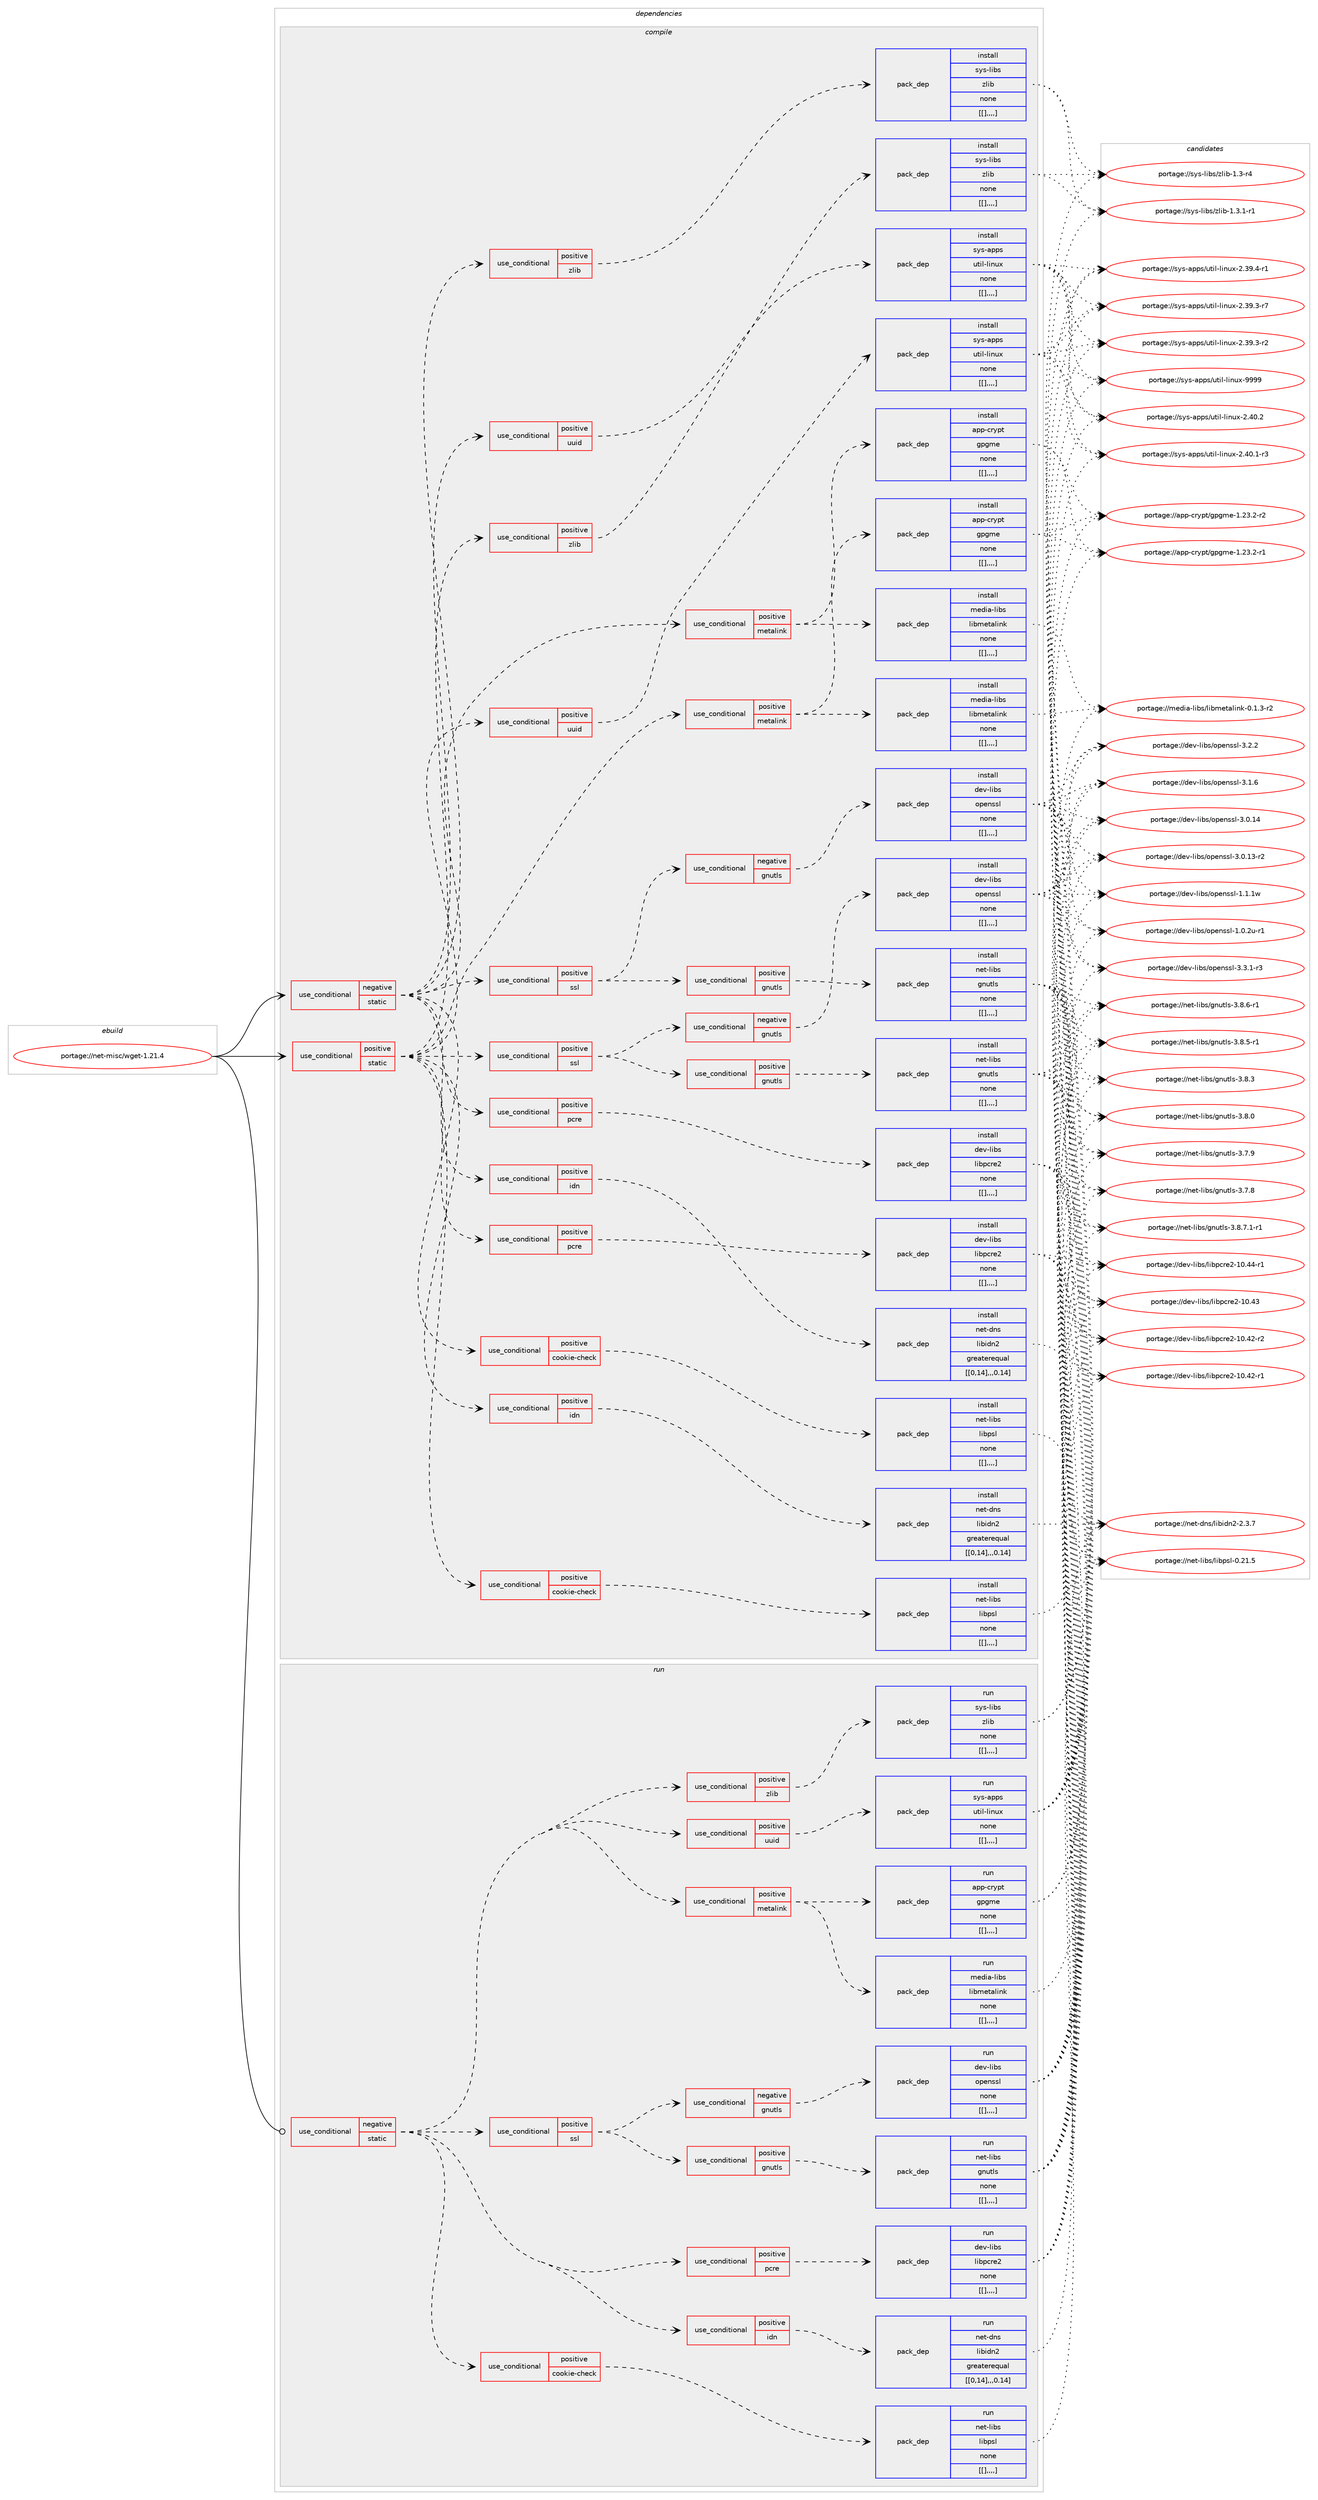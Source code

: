 digraph prolog {

# *************
# Graph options
# *************

newrank=true;
concentrate=true;
compound=true;
graph [rankdir=LR,fontname=Helvetica,fontsize=10,ranksep=1.5];#, ranksep=2.5, nodesep=0.2];
edge  [arrowhead=vee];
node  [fontname=Helvetica,fontsize=10];

# **********
# The ebuild
# **********

subgraph cluster_leftcol {
color=gray;
label=<<i>ebuild</i>>;
id [label="portage://net-misc/wget-1.21.4", color=red, width=4, href="../net-misc/wget-1.21.4.svg"];
}

# ****************
# The dependencies
# ****************

subgraph cluster_midcol {
color=gray;
label=<<i>dependencies</i>>;
subgraph cluster_compile {
fillcolor="#eeeeee";
style=filled;
label=<<i>compile</i>>;
subgraph cond4557 {
dependency11962 [label=<<TABLE BORDER="0" CELLBORDER="1" CELLSPACING="0" CELLPADDING="4"><TR><TD ROWSPAN="3" CELLPADDING="10">use_conditional</TD></TR><TR><TD>negative</TD></TR><TR><TD>static</TD></TR></TABLE>>, shape=none, color=red];
subgraph cond4558 {
dependency11963 [label=<<TABLE BORDER="0" CELLBORDER="1" CELLSPACING="0" CELLPADDING="4"><TR><TD ROWSPAN="3" CELLPADDING="10">use_conditional</TD></TR><TR><TD>positive</TD></TR><TR><TD>cookie-check</TD></TR></TABLE>>, shape=none, color=red];
subgraph pack7378 {
dependency11964 [label=<<TABLE BORDER="0" CELLBORDER="1" CELLSPACING="0" CELLPADDING="4" WIDTH="220"><TR><TD ROWSPAN="6" CELLPADDING="30">pack_dep</TD></TR><TR><TD WIDTH="110">install</TD></TR><TR><TD>net-libs</TD></TR><TR><TD>libpsl</TD></TR><TR><TD>none</TD></TR><TR><TD>[[],,,,]</TD></TR></TABLE>>, shape=none, color=blue];
}
dependency11963:e -> dependency11964:w [weight=20,style="dashed",arrowhead="vee"];
}
dependency11962:e -> dependency11963:w [weight=20,style="dashed",arrowhead="vee"];
subgraph cond4559 {
dependency11965 [label=<<TABLE BORDER="0" CELLBORDER="1" CELLSPACING="0" CELLPADDING="4"><TR><TD ROWSPAN="3" CELLPADDING="10">use_conditional</TD></TR><TR><TD>positive</TD></TR><TR><TD>idn</TD></TR></TABLE>>, shape=none, color=red];
subgraph pack7379 {
dependency11966 [label=<<TABLE BORDER="0" CELLBORDER="1" CELLSPACING="0" CELLPADDING="4" WIDTH="220"><TR><TD ROWSPAN="6" CELLPADDING="30">pack_dep</TD></TR><TR><TD WIDTH="110">install</TD></TR><TR><TD>net-dns</TD></TR><TR><TD>libidn2</TD></TR><TR><TD>greaterequal</TD></TR><TR><TD>[[0,14],,,0.14]</TD></TR></TABLE>>, shape=none, color=blue];
}
dependency11965:e -> dependency11966:w [weight=20,style="dashed",arrowhead="vee"];
}
dependency11962:e -> dependency11965:w [weight=20,style="dashed",arrowhead="vee"];
subgraph cond4560 {
dependency11967 [label=<<TABLE BORDER="0" CELLBORDER="1" CELLSPACING="0" CELLPADDING="4"><TR><TD ROWSPAN="3" CELLPADDING="10">use_conditional</TD></TR><TR><TD>positive</TD></TR><TR><TD>metalink</TD></TR></TABLE>>, shape=none, color=red];
subgraph pack7380 {
dependency11968 [label=<<TABLE BORDER="0" CELLBORDER="1" CELLSPACING="0" CELLPADDING="4" WIDTH="220"><TR><TD ROWSPAN="6" CELLPADDING="30">pack_dep</TD></TR><TR><TD WIDTH="110">install</TD></TR><TR><TD>app-crypt</TD></TR><TR><TD>gpgme</TD></TR><TR><TD>none</TD></TR><TR><TD>[[],,,,]</TD></TR></TABLE>>, shape=none, color=blue];
}
dependency11967:e -> dependency11968:w [weight=20,style="dashed",arrowhead="vee"];
subgraph pack7381 {
dependency11969 [label=<<TABLE BORDER="0" CELLBORDER="1" CELLSPACING="0" CELLPADDING="4" WIDTH="220"><TR><TD ROWSPAN="6" CELLPADDING="30">pack_dep</TD></TR><TR><TD WIDTH="110">install</TD></TR><TR><TD>media-libs</TD></TR><TR><TD>libmetalink</TD></TR><TR><TD>none</TD></TR><TR><TD>[[],,,,]</TD></TR></TABLE>>, shape=none, color=blue];
}
dependency11967:e -> dependency11969:w [weight=20,style="dashed",arrowhead="vee"];
}
dependency11962:e -> dependency11967:w [weight=20,style="dashed",arrowhead="vee"];
subgraph cond4561 {
dependency11970 [label=<<TABLE BORDER="0" CELLBORDER="1" CELLSPACING="0" CELLPADDING="4"><TR><TD ROWSPAN="3" CELLPADDING="10">use_conditional</TD></TR><TR><TD>positive</TD></TR><TR><TD>pcre</TD></TR></TABLE>>, shape=none, color=red];
subgraph pack7382 {
dependency11971 [label=<<TABLE BORDER="0" CELLBORDER="1" CELLSPACING="0" CELLPADDING="4" WIDTH="220"><TR><TD ROWSPAN="6" CELLPADDING="30">pack_dep</TD></TR><TR><TD WIDTH="110">install</TD></TR><TR><TD>dev-libs</TD></TR><TR><TD>libpcre2</TD></TR><TR><TD>none</TD></TR><TR><TD>[[],,,,]</TD></TR></TABLE>>, shape=none, color=blue];
}
dependency11970:e -> dependency11971:w [weight=20,style="dashed",arrowhead="vee"];
}
dependency11962:e -> dependency11970:w [weight=20,style="dashed",arrowhead="vee"];
subgraph cond4562 {
dependency11972 [label=<<TABLE BORDER="0" CELLBORDER="1" CELLSPACING="0" CELLPADDING="4"><TR><TD ROWSPAN="3" CELLPADDING="10">use_conditional</TD></TR><TR><TD>positive</TD></TR><TR><TD>ssl</TD></TR></TABLE>>, shape=none, color=red];
subgraph cond4563 {
dependency11973 [label=<<TABLE BORDER="0" CELLBORDER="1" CELLSPACING="0" CELLPADDING="4"><TR><TD ROWSPAN="3" CELLPADDING="10">use_conditional</TD></TR><TR><TD>positive</TD></TR><TR><TD>gnutls</TD></TR></TABLE>>, shape=none, color=red];
subgraph pack7383 {
dependency11974 [label=<<TABLE BORDER="0" CELLBORDER="1" CELLSPACING="0" CELLPADDING="4" WIDTH="220"><TR><TD ROWSPAN="6" CELLPADDING="30">pack_dep</TD></TR><TR><TD WIDTH="110">install</TD></TR><TR><TD>net-libs</TD></TR><TR><TD>gnutls</TD></TR><TR><TD>none</TD></TR><TR><TD>[[],,,,]</TD></TR></TABLE>>, shape=none, color=blue];
}
dependency11973:e -> dependency11974:w [weight=20,style="dashed",arrowhead="vee"];
}
dependency11972:e -> dependency11973:w [weight=20,style="dashed",arrowhead="vee"];
subgraph cond4564 {
dependency11975 [label=<<TABLE BORDER="0" CELLBORDER="1" CELLSPACING="0" CELLPADDING="4"><TR><TD ROWSPAN="3" CELLPADDING="10">use_conditional</TD></TR><TR><TD>negative</TD></TR><TR><TD>gnutls</TD></TR></TABLE>>, shape=none, color=red];
subgraph pack7384 {
dependency11976 [label=<<TABLE BORDER="0" CELLBORDER="1" CELLSPACING="0" CELLPADDING="4" WIDTH="220"><TR><TD ROWSPAN="6" CELLPADDING="30">pack_dep</TD></TR><TR><TD WIDTH="110">install</TD></TR><TR><TD>dev-libs</TD></TR><TR><TD>openssl</TD></TR><TR><TD>none</TD></TR><TR><TD>[[],,,,]</TD></TR></TABLE>>, shape=none, color=blue];
}
dependency11975:e -> dependency11976:w [weight=20,style="dashed",arrowhead="vee"];
}
dependency11972:e -> dependency11975:w [weight=20,style="dashed",arrowhead="vee"];
}
dependency11962:e -> dependency11972:w [weight=20,style="dashed",arrowhead="vee"];
subgraph cond4565 {
dependency11977 [label=<<TABLE BORDER="0" CELLBORDER="1" CELLSPACING="0" CELLPADDING="4"><TR><TD ROWSPAN="3" CELLPADDING="10">use_conditional</TD></TR><TR><TD>positive</TD></TR><TR><TD>uuid</TD></TR></TABLE>>, shape=none, color=red];
subgraph pack7385 {
dependency11978 [label=<<TABLE BORDER="0" CELLBORDER="1" CELLSPACING="0" CELLPADDING="4" WIDTH="220"><TR><TD ROWSPAN="6" CELLPADDING="30">pack_dep</TD></TR><TR><TD WIDTH="110">install</TD></TR><TR><TD>sys-apps</TD></TR><TR><TD>util-linux</TD></TR><TR><TD>none</TD></TR><TR><TD>[[],,,,]</TD></TR></TABLE>>, shape=none, color=blue];
}
dependency11977:e -> dependency11978:w [weight=20,style="dashed",arrowhead="vee"];
}
dependency11962:e -> dependency11977:w [weight=20,style="dashed",arrowhead="vee"];
subgraph cond4566 {
dependency11979 [label=<<TABLE BORDER="0" CELLBORDER="1" CELLSPACING="0" CELLPADDING="4"><TR><TD ROWSPAN="3" CELLPADDING="10">use_conditional</TD></TR><TR><TD>positive</TD></TR><TR><TD>zlib</TD></TR></TABLE>>, shape=none, color=red];
subgraph pack7386 {
dependency11980 [label=<<TABLE BORDER="0" CELLBORDER="1" CELLSPACING="0" CELLPADDING="4" WIDTH="220"><TR><TD ROWSPAN="6" CELLPADDING="30">pack_dep</TD></TR><TR><TD WIDTH="110">install</TD></TR><TR><TD>sys-libs</TD></TR><TR><TD>zlib</TD></TR><TR><TD>none</TD></TR><TR><TD>[[],,,,]</TD></TR></TABLE>>, shape=none, color=blue];
}
dependency11979:e -> dependency11980:w [weight=20,style="dashed",arrowhead="vee"];
}
dependency11962:e -> dependency11979:w [weight=20,style="dashed",arrowhead="vee"];
}
id:e -> dependency11962:w [weight=20,style="solid",arrowhead="vee"];
subgraph cond4567 {
dependency11981 [label=<<TABLE BORDER="0" CELLBORDER="1" CELLSPACING="0" CELLPADDING="4"><TR><TD ROWSPAN="3" CELLPADDING="10">use_conditional</TD></TR><TR><TD>positive</TD></TR><TR><TD>static</TD></TR></TABLE>>, shape=none, color=red];
subgraph cond4568 {
dependency11982 [label=<<TABLE BORDER="0" CELLBORDER="1" CELLSPACING="0" CELLPADDING="4"><TR><TD ROWSPAN="3" CELLPADDING="10">use_conditional</TD></TR><TR><TD>positive</TD></TR><TR><TD>cookie-check</TD></TR></TABLE>>, shape=none, color=red];
subgraph pack7387 {
dependency11983 [label=<<TABLE BORDER="0" CELLBORDER="1" CELLSPACING="0" CELLPADDING="4" WIDTH="220"><TR><TD ROWSPAN="6" CELLPADDING="30">pack_dep</TD></TR><TR><TD WIDTH="110">install</TD></TR><TR><TD>net-libs</TD></TR><TR><TD>libpsl</TD></TR><TR><TD>none</TD></TR><TR><TD>[[],,,,]</TD></TR></TABLE>>, shape=none, color=blue];
}
dependency11982:e -> dependency11983:w [weight=20,style="dashed",arrowhead="vee"];
}
dependency11981:e -> dependency11982:w [weight=20,style="dashed",arrowhead="vee"];
subgraph cond4569 {
dependency11984 [label=<<TABLE BORDER="0" CELLBORDER="1" CELLSPACING="0" CELLPADDING="4"><TR><TD ROWSPAN="3" CELLPADDING="10">use_conditional</TD></TR><TR><TD>positive</TD></TR><TR><TD>idn</TD></TR></TABLE>>, shape=none, color=red];
subgraph pack7388 {
dependency11985 [label=<<TABLE BORDER="0" CELLBORDER="1" CELLSPACING="0" CELLPADDING="4" WIDTH="220"><TR><TD ROWSPAN="6" CELLPADDING="30">pack_dep</TD></TR><TR><TD WIDTH="110">install</TD></TR><TR><TD>net-dns</TD></TR><TR><TD>libidn2</TD></TR><TR><TD>greaterequal</TD></TR><TR><TD>[[0,14],,,0.14]</TD></TR></TABLE>>, shape=none, color=blue];
}
dependency11984:e -> dependency11985:w [weight=20,style="dashed",arrowhead="vee"];
}
dependency11981:e -> dependency11984:w [weight=20,style="dashed",arrowhead="vee"];
subgraph cond4570 {
dependency11986 [label=<<TABLE BORDER="0" CELLBORDER="1" CELLSPACING="0" CELLPADDING="4"><TR><TD ROWSPAN="3" CELLPADDING="10">use_conditional</TD></TR><TR><TD>positive</TD></TR><TR><TD>metalink</TD></TR></TABLE>>, shape=none, color=red];
subgraph pack7389 {
dependency11987 [label=<<TABLE BORDER="0" CELLBORDER="1" CELLSPACING="0" CELLPADDING="4" WIDTH="220"><TR><TD ROWSPAN="6" CELLPADDING="30">pack_dep</TD></TR><TR><TD WIDTH="110">install</TD></TR><TR><TD>app-crypt</TD></TR><TR><TD>gpgme</TD></TR><TR><TD>none</TD></TR><TR><TD>[[],,,,]</TD></TR></TABLE>>, shape=none, color=blue];
}
dependency11986:e -> dependency11987:w [weight=20,style="dashed",arrowhead="vee"];
subgraph pack7390 {
dependency11988 [label=<<TABLE BORDER="0" CELLBORDER="1" CELLSPACING="0" CELLPADDING="4" WIDTH="220"><TR><TD ROWSPAN="6" CELLPADDING="30">pack_dep</TD></TR><TR><TD WIDTH="110">install</TD></TR><TR><TD>media-libs</TD></TR><TR><TD>libmetalink</TD></TR><TR><TD>none</TD></TR><TR><TD>[[],,,,]</TD></TR></TABLE>>, shape=none, color=blue];
}
dependency11986:e -> dependency11988:w [weight=20,style="dashed",arrowhead="vee"];
}
dependency11981:e -> dependency11986:w [weight=20,style="dashed",arrowhead="vee"];
subgraph cond4571 {
dependency11989 [label=<<TABLE BORDER="0" CELLBORDER="1" CELLSPACING="0" CELLPADDING="4"><TR><TD ROWSPAN="3" CELLPADDING="10">use_conditional</TD></TR><TR><TD>positive</TD></TR><TR><TD>pcre</TD></TR></TABLE>>, shape=none, color=red];
subgraph pack7391 {
dependency11990 [label=<<TABLE BORDER="0" CELLBORDER="1" CELLSPACING="0" CELLPADDING="4" WIDTH="220"><TR><TD ROWSPAN="6" CELLPADDING="30">pack_dep</TD></TR><TR><TD WIDTH="110">install</TD></TR><TR><TD>dev-libs</TD></TR><TR><TD>libpcre2</TD></TR><TR><TD>none</TD></TR><TR><TD>[[],,,,]</TD></TR></TABLE>>, shape=none, color=blue];
}
dependency11989:e -> dependency11990:w [weight=20,style="dashed",arrowhead="vee"];
}
dependency11981:e -> dependency11989:w [weight=20,style="dashed",arrowhead="vee"];
subgraph cond4572 {
dependency11991 [label=<<TABLE BORDER="0" CELLBORDER="1" CELLSPACING="0" CELLPADDING="4"><TR><TD ROWSPAN="3" CELLPADDING="10">use_conditional</TD></TR><TR><TD>positive</TD></TR><TR><TD>ssl</TD></TR></TABLE>>, shape=none, color=red];
subgraph cond4573 {
dependency11992 [label=<<TABLE BORDER="0" CELLBORDER="1" CELLSPACING="0" CELLPADDING="4"><TR><TD ROWSPAN="3" CELLPADDING="10">use_conditional</TD></TR><TR><TD>positive</TD></TR><TR><TD>gnutls</TD></TR></TABLE>>, shape=none, color=red];
subgraph pack7392 {
dependency11993 [label=<<TABLE BORDER="0" CELLBORDER="1" CELLSPACING="0" CELLPADDING="4" WIDTH="220"><TR><TD ROWSPAN="6" CELLPADDING="30">pack_dep</TD></TR><TR><TD WIDTH="110">install</TD></TR><TR><TD>net-libs</TD></TR><TR><TD>gnutls</TD></TR><TR><TD>none</TD></TR><TR><TD>[[],,,,]</TD></TR></TABLE>>, shape=none, color=blue];
}
dependency11992:e -> dependency11993:w [weight=20,style="dashed",arrowhead="vee"];
}
dependency11991:e -> dependency11992:w [weight=20,style="dashed",arrowhead="vee"];
subgraph cond4574 {
dependency11994 [label=<<TABLE BORDER="0" CELLBORDER="1" CELLSPACING="0" CELLPADDING="4"><TR><TD ROWSPAN="3" CELLPADDING="10">use_conditional</TD></TR><TR><TD>negative</TD></TR><TR><TD>gnutls</TD></TR></TABLE>>, shape=none, color=red];
subgraph pack7393 {
dependency11995 [label=<<TABLE BORDER="0" CELLBORDER="1" CELLSPACING="0" CELLPADDING="4" WIDTH="220"><TR><TD ROWSPAN="6" CELLPADDING="30">pack_dep</TD></TR><TR><TD WIDTH="110">install</TD></TR><TR><TD>dev-libs</TD></TR><TR><TD>openssl</TD></TR><TR><TD>none</TD></TR><TR><TD>[[],,,,]</TD></TR></TABLE>>, shape=none, color=blue];
}
dependency11994:e -> dependency11995:w [weight=20,style="dashed",arrowhead="vee"];
}
dependency11991:e -> dependency11994:w [weight=20,style="dashed",arrowhead="vee"];
}
dependency11981:e -> dependency11991:w [weight=20,style="dashed",arrowhead="vee"];
subgraph cond4575 {
dependency11996 [label=<<TABLE BORDER="0" CELLBORDER="1" CELLSPACING="0" CELLPADDING="4"><TR><TD ROWSPAN="3" CELLPADDING="10">use_conditional</TD></TR><TR><TD>positive</TD></TR><TR><TD>uuid</TD></TR></TABLE>>, shape=none, color=red];
subgraph pack7394 {
dependency11997 [label=<<TABLE BORDER="0" CELLBORDER="1" CELLSPACING="0" CELLPADDING="4" WIDTH="220"><TR><TD ROWSPAN="6" CELLPADDING="30">pack_dep</TD></TR><TR><TD WIDTH="110">install</TD></TR><TR><TD>sys-apps</TD></TR><TR><TD>util-linux</TD></TR><TR><TD>none</TD></TR><TR><TD>[[],,,,]</TD></TR></TABLE>>, shape=none, color=blue];
}
dependency11996:e -> dependency11997:w [weight=20,style="dashed",arrowhead="vee"];
}
dependency11981:e -> dependency11996:w [weight=20,style="dashed",arrowhead="vee"];
subgraph cond4576 {
dependency11998 [label=<<TABLE BORDER="0" CELLBORDER="1" CELLSPACING="0" CELLPADDING="4"><TR><TD ROWSPAN="3" CELLPADDING="10">use_conditional</TD></TR><TR><TD>positive</TD></TR><TR><TD>zlib</TD></TR></TABLE>>, shape=none, color=red];
subgraph pack7395 {
dependency11999 [label=<<TABLE BORDER="0" CELLBORDER="1" CELLSPACING="0" CELLPADDING="4" WIDTH="220"><TR><TD ROWSPAN="6" CELLPADDING="30">pack_dep</TD></TR><TR><TD WIDTH="110">install</TD></TR><TR><TD>sys-libs</TD></TR><TR><TD>zlib</TD></TR><TR><TD>none</TD></TR><TR><TD>[[],,,,]</TD></TR></TABLE>>, shape=none, color=blue];
}
dependency11998:e -> dependency11999:w [weight=20,style="dashed",arrowhead="vee"];
}
dependency11981:e -> dependency11998:w [weight=20,style="dashed",arrowhead="vee"];
}
id:e -> dependency11981:w [weight=20,style="solid",arrowhead="vee"];
}
subgraph cluster_compileandrun {
fillcolor="#eeeeee";
style=filled;
label=<<i>compile and run</i>>;
}
subgraph cluster_run {
fillcolor="#eeeeee";
style=filled;
label=<<i>run</i>>;
subgraph cond4577 {
dependency12000 [label=<<TABLE BORDER="0" CELLBORDER="1" CELLSPACING="0" CELLPADDING="4"><TR><TD ROWSPAN="3" CELLPADDING="10">use_conditional</TD></TR><TR><TD>negative</TD></TR><TR><TD>static</TD></TR></TABLE>>, shape=none, color=red];
subgraph cond4578 {
dependency12001 [label=<<TABLE BORDER="0" CELLBORDER="1" CELLSPACING="0" CELLPADDING="4"><TR><TD ROWSPAN="3" CELLPADDING="10">use_conditional</TD></TR><TR><TD>positive</TD></TR><TR><TD>cookie-check</TD></TR></TABLE>>, shape=none, color=red];
subgraph pack7396 {
dependency12002 [label=<<TABLE BORDER="0" CELLBORDER="1" CELLSPACING="0" CELLPADDING="4" WIDTH="220"><TR><TD ROWSPAN="6" CELLPADDING="30">pack_dep</TD></TR><TR><TD WIDTH="110">run</TD></TR><TR><TD>net-libs</TD></TR><TR><TD>libpsl</TD></TR><TR><TD>none</TD></TR><TR><TD>[[],,,,]</TD></TR></TABLE>>, shape=none, color=blue];
}
dependency12001:e -> dependency12002:w [weight=20,style="dashed",arrowhead="vee"];
}
dependency12000:e -> dependency12001:w [weight=20,style="dashed",arrowhead="vee"];
subgraph cond4579 {
dependency12003 [label=<<TABLE BORDER="0" CELLBORDER="1" CELLSPACING="0" CELLPADDING="4"><TR><TD ROWSPAN="3" CELLPADDING="10">use_conditional</TD></TR><TR><TD>positive</TD></TR><TR><TD>idn</TD></TR></TABLE>>, shape=none, color=red];
subgraph pack7397 {
dependency12004 [label=<<TABLE BORDER="0" CELLBORDER="1" CELLSPACING="0" CELLPADDING="4" WIDTH="220"><TR><TD ROWSPAN="6" CELLPADDING="30">pack_dep</TD></TR><TR><TD WIDTH="110">run</TD></TR><TR><TD>net-dns</TD></TR><TR><TD>libidn2</TD></TR><TR><TD>greaterequal</TD></TR><TR><TD>[[0,14],,,0.14]</TD></TR></TABLE>>, shape=none, color=blue];
}
dependency12003:e -> dependency12004:w [weight=20,style="dashed",arrowhead="vee"];
}
dependency12000:e -> dependency12003:w [weight=20,style="dashed",arrowhead="vee"];
subgraph cond4580 {
dependency12005 [label=<<TABLE BORDER="0" CELLBORDER="1" CELLSPACING="0" CELLPADDING="4"><TR><TD ROWSPAN="3" CELLPADDING="10">use_conditional</TD></TR><TR><TD>positive</TD></TR><TR><TD>metalink</TD></TR></TABLE>>, shape=none, color=red];
subgraph pack7398 {
dependency12006 [label=<<TABLE BORDER="0" CELLBORDER="1" CELLSPACING="0" CELLPADDING="4" WIDTH="220"><TR><TD ROWSPAN="6" CELLPADDING="30">pack_dep</TD></TR><TR><TD WIDTH="110">run</TD></TR><TR><TD>app-crypt</TD></TR><TR><TD>gpgme</TD></TR><TR><TD>none</TD></TR><TR><TD>[[],,,,]</TD></TR></TABLE>>, shape=none, color=blue];
}
dependency12005:e -> dependency12006:w [weight=20,style="dashed",arrowhead="vee"];
subgraph pack7399 {
dependency12007 [label=<<TABLE BORDER="0" CELLBORDER="1" CELLSPACING="0" CELLPADDING="4" WIDTH="220"><TR><TD ROWSPAN="6" CELLPADDING="30">pack_dep</TD></TR><TR><TD WIDTH="110">run</TD></TR><TR><TD>media-libs</TD></TR><TR><TD>libmetalink</TD></TR><TR><TD>none</TD></TR><TR><TD>[[],,,,]</TD></TR></TABLE>>, shape=none, color=blue];
}
dependency12005:e -> dependency12007:w [weight=20,style="dashed",arrowhead="vee"];
}
dependency12000:e -> dependency12005:w [weight=20,style="dashed",arrowhead="vee"];
subgraph cond4581 {
dependency12008 [label=<<TABLE BORDER="0" CELLBORDER="1" CELLSPACING="0" CELLPADDING="4"><TR><TD ROWSPAN="3" CELLPADDING="10">use_conditional</TD></TR><TR><TD>positive</TD></TR><TR><TD>pcre</TD></TR></TABLE>>, shape=none, color=red];
subgraph pack7400 {
dependency12009 [label=<<TABLE BORDER="0" CELLBORDER="1" CELLSPACING="0" CELLPADDING="4" WIDTH="220"><TR><TD ROWSPAN="6" CELLPADDING="30">pack_dep</TD></TR><TR><TD WIDTH="110">run</TD></TR><TR><TD>dev-libs</TD></TR><TR><TD>libpcre2</TD></TR><TR><TD>none</TD></TR><TR><TD>[[],,,,]</TD></TR></TABLE>>, shape=none, color=blue];
}
dependency12008:e -> dependency12009:w [weight=20,style="dashed",arrowhead="vee"];
}
dependency12000:e -> dependency12008:w [weight=20,style="dashed",arrowhead="vee"];
subgraph cond4582 {
dependency12010 [label=<<TABLE BORDER="0" CELLBORDER="1" CELLSPACING="0" CELLPADDING="4"><TR><TD ROWSPAN="3" CELLPADDING="10">use_conditional</TD></TR><TR><TD>positive</TD></TR><TR><TD>ssl</TD></TR></TABLE>>, shape=none, color=red];
subgraph cond4583 {
dependency12011 [label=<<TABLE BORDER="0" CELLBORDER="1" CELLSPACING="0" CELLPADDING="4"><TR><TD ROWSPAN="3" CELLPADDING="10">use_conditional</TD></TR><TR><TD>positive</TD></TR><TR><TD>gnutls</TD></TR></TABLE>>, shape=none, color=red];
subgraph pack7401 {
dependency12012 [label=<<TABLE BORDER="0" CELLBORDER="1" CELLSPACING="0" CELLPADDING="4" WIDTH="220"><TR><TD ROWSPAN="6" CELLPADDING="30">pack_dep</TD></TR><TR><TD WIDTH="110">run</TD></TR><TR><TD>net-libs</TD></TR><TR><TD>gnutls</TD></TR><TR><TD>none</TD></TR><TR><TD>[[],,,,]</TD></TR></TABLE>>, shape=none, color=blue];
}
dependency12011:e -> dependency12012:w [weight=20,style="dashed",arrowhead="vee"];
}
dependency12010:e -> dependency12011:w [weight=20,style="dashed",arrowhead="vee"];
subgraph cond4584 {
dependency12013 [label=<<TABLE BORDER="0" CELLBORDER="1" CELLSPACING="0" CELLPADDING="4"><TR><TD ROWSPAN="3" CELLPADDING="10">use_conditional</TD></TR><TR><TD>negative</TD></TR><TR><TD>gnutls</TD></TR></TABLE>>, shape=none, color=red];
subgraph pack7402 {
dependency12014 [label=<<TABLE BORDER="0" CELLBORDER="1" CELLSPACING="0" CELLPADDING="4" WIDTH="220"><TR><TD ROWSPAN="6" CELLPADDING="30">pack_dep</TD></TR><TR><TD WIDTH="110">run</TD></TR><TR><TD>dev-libs</TD></TR><TR><TD>openssl</TD></TR><TR><TD>none</TD></TR><TR><TD>[[],,,,]</TD></TR></TABLE>>, shape=none, color=blue];
}
dependency12013:e -> dependency12014:w [weight=20,style="dashed",arrowhead="vee"];
}
dependency12010:e -> dependency12013:w [weight=20,style="dashed",arrowhead="vee"];
}
dependency12000:e -> dependency12010:w [weight=20,style="dashed",arrowhead="vee"];
subgraph cond4585 {
dependency12015 [label=<<TABLE BORDER="0" CELLBORDER="1" CELLSPACING="0" CELLPADDING="4"><TR><TD ROWSPAN="3" CELLPADDING="10">use_conditional</TD></TR><TR><TD>positive</TD></TR><TR><TD>uuid</TD></TR></TABLE>>, shape=none, color=red];
subgraph pack7403 {
dependency12016 [label=<<TABLE BORDER="0" CELLBORDER="1" CELLSPACING="0" CELLPADDING="4" WIDTH="220"><TR><TD ROWSPAN="6" CELLPADDING="30">pack_dep</TD></TR><TR><TD WIDTH="110">run</TD></TR><TR><TD>sys-apps</TD></TR><TR><TD>util-linux</TD></TR><TR><TD>none</TD></TR><TR><TD>[[],,,,]</TD></TR></TABLE>>, shape=none, color=blue];
}
dependency12015:e -> dependency12016:w [weight=20,style="dashed",arrowhead="vee"];
}
dependency12000:e -> dependency12015:w [weight=20,style="dashed",arrowhead="vee"];
subgraph cond4586 {
dependency12017 [label=<<TABLE BORDER="0" CELLBORDER="1" CELLSPACING="0" CELLPADDING="4"><TR><TD ROWSPAN="3" CELLPADDING="10">use_conditional</TD></TR><TR><TD>positive</TD></TR><TR><TD>zlib</TD></TR></TABLE>>, shape=none, color=red];
subgraph pack7404 {
dependency12018 [label=<<TABLE BORDER="0" CELLBORDER="1" CELLSPACING="0" CELLPADDING="4" WIDTH="220"><TR><TD ROWSPAN="6" CELLPADDING="30">pack_dep</TD></TR><TR><TD WIDTH="110">run</TD></TR><TR><TD>sys-libs</TD></TR><TR><TD>zlib</TD></TR><TR><TD>none</TD></TR><TR><TD>[[],,,,]</TD></TR></TABLE>>, shape=none, color=blue];
}
dependency12017:e -> dependency12018:w [weight=20,style="dashed",arrowhead="vee"];
}
dependency12000:e -> dependency12017:w [weight=20,style="dashed",arrowhead="vee"];
}
id:e -> dependency12000:w [weight=20,style="solid",arrowhead="odot"];
}
}

# **************
# The candidates
# **************

subgraph cluster_choices {
rank=same;
color=gray;
label=<<i>candidates</i>>;

subgraph choice7378 {
color=black;
nodesep=1;
choice1101011164510810598115471081059811211510845484650494653 [label="portage://net-libs/libpsl-0.21.5", color=red, width=4,href="../net-libs/libpsl-0.21.5.svg"];
dependency11964:e -> choice1101011164510810598115471081059811211510845484650494653:w [style=dotted,weight="100"];
}
subgraph choice7379 {
color=black;
nodesep=1;
choice11010111645100110115471081059810510011050455046514655 [label="portage://net-dns/libidn2-2.3.7", color=red, width=4,href="../net-dns/libidn2-2.3.7.svg"];
dependency11966:e -> choice11010111645100110115471081059810510011050455046514655:w [style=dotted,weight="100"];
}
subgraph choice7380 {
color=black;
nodesep=1;
choice97112112459911412111211647103112103109101454946505146504511450 [label="portage://app-crypt/gpgme-1.23.2-r2", color=red, width=4,href="../app-crypt/gpgme-1.23.2-r2.svg"];
choice97112112459911412111211647103112103109101454946505146504511449 [label="portage://app-crypt/gpgme-1.23.2-r1", color=red, width=4,href="../app-crypt/gpgme-1.23.2-r1.svg"];
dependency11968:e -> choice97112112459911412111211647103112103109101454946505146504511450:w [style=dotted,weight="100"];
dependency11968:e -> choice97112112459911412111211647103112103109101454946505146504511449:w [style=dotted,weight="100"];
}
subgraph choice7381 {
color=black;
nodesep=1;
choice1091011001059745108105981154710810598109101116971081051101074548464946514511450 [label="portage://media-libs/libmetalink-0.1.3-r2", color=red, width=4,href="../media-libs/libmetalink-0.1.3-r2.svg"];
dependency11969:e -> choice1091011001059745108105981154710810598109101116971081051101074548464946514511450:w [style=dotted,weight="100"];
}
subgraph choice7382 {
color=black;
nodesep=1;
choice1001011184510810598115471081059811299114101504549484652524511449 [label="portage://dev-libs/libpcre2-10.44-r1", color=red, width=4,href="../dev-libs/libpcre2-10.44-r1.svg"];
choice100101118451081059811547108105981129911410150454948465251 [label="portage://dev-libs/libpcre2-10.43", color=red, width=4,href="../dev-libs/libpcre2-10.43.svg"];
choice1001011184510810598115471081059811299114101504549484652504511450 [label="portage://dev-libs/libpcre2-10.42-r2", color=red, width=4,href="../dev-libs/libpcre2-10.42-r2.svg"];
choice1001011184510810598115471081059811299114101504549484652504511449 [label="portage://dev-libs/libpcre2-10.42-r1", color=red, width=4,href="../dev-libs/libpcre2-10.42-r1.svg"];
dependency11971:e -> choice1001011184510810598115471081059811299114101504549484652524511449:w [style=dotted,weight="100"];
dependency11971:e -> choice100101118451081059811547108105981129911410150454948465251:w [style=dotted,weight="100"];
dependency11971:e -> choice1001011184510810598115471081059811299114101504549484652504511450:w [style=dotted,weight="100"];
dependency11971:e -> choice1001011184510810598115471081059811299114101504549484652504511449:w [style=dotted,weight="100"];
}
subgraph choice7383 {
color=black;
nodesep=1;
choice11010111645108105981154710311011711610811545514656465546494511449 [label="portage://net-libs/gnutls-3.8.7.1-r1", color=red, width=4,href="../net-libs/gnutls-3.8.7.1-r1.svg"];
choice1101011164510810598115471031101171161081154551465646544511449 [label="portage://net-libs/gnutls-3.8.6-r1", color=red, width=4,href="../net-libs/gnutls-3.8.6-r1.svg"];
choice1101011164510810598115471031101171161081154551465646534511449 [label="portage://net-libs/gnutls-3.8.5-r1", color=red, width=4,href="../net-libs/gnutls-3.8.5-r1.svg"];
choice110101116451081059811547103110117116108115455146564651 [label="portage://net-libs/gnutls-3.8.3", color=red, width=4,href="../net-libs/gnutls-3.8.3.svg"];
choice110101116451081059811547103110117116108115455146564648 [label="portage://net-libs/gnutls-3.8.0", color=red, width=4,href="../net-libs/gnutls-3.8.0.svg"];
choice110101116451081059811547103110117116108115455146554657 [label="portage://net-libs/gnutls-3.7.9", color=red, width=4,href="../net-libs/gnutls-3.7.9.svg"];
choice110101116451081059811547103110117116108115455146554656 [label="portage://net-libs/gnutls-3.7.8", color=red, width=4,href="../net-libs/gnutls-3.7.8.svg"];
dependency11974:e -> choice11010111645108105981154710311011711610811545514656465546494511449:w [style=dotted,weight="100"];
dependency11974:e -> choice1101011164510810598115471031101171161081154551465646544511449:w [style=dotted,weight="100"];
dependency11974:e -> choice1101011164510810598115471031101171161081154551465646534511449:w [style=dotted,weight="100"];
dependency11974:e -> choice110101116451081059811547103110117116108115455146564651:w [style=dotted,weight="100"];
dependency11974:e -> choice110101116451081059811547103110117116108115455146564648:w [style=dotted,weight="100"];
dependency11974:e -> choice110101116451081059811547103110117116108115455146554657:w [style=dotted,weight="100"];
dependency11974:e -> choice110101116451081059811547103110117116108115455146554656:w [style=dotted,weight="100"];
}
subgraph choice7384 {
color=black;
nodesep=1;
choice1001011184510810598115471111121011101151151084551465146494511451 [label="portage://dev-libs/openssl-3.3.1-r3", color=red, width=4,href="../dev-libs/openssl-3.3.1-r3.svg"];
choice100101118451081059811547111112101110115115108455146504650 [label="portage://dev-libs/openssl-3.2.2", color=red, width=4,href="../dev-libs/openssl-3.2.2.svg"];
choice100101118451081059811547111112101110115115108455146494654 [label="portage://dev-libs/openssl-3.1.6", color=red, width=4,href="../dev-libs/openssl-3.1.6.svg"];
choice10010111845108105981154711111210111011511510845514648464952 [label="portage://dev-libs/openssl-3.0.14", color=red, width=4,href="../dev-libs/openssl-3.0.14.svg"];
choice100101118451081059811547111112101110115115108455146484649514511450 [label="portage://dev-libs/openssl-3.0.13-r2", color=red, width=4,href="../dev-libs/openssl-3.0.13-r2.svg"];
choice100101118451081059811547111112101110115115108454946494649119 [label="portage://dev-libs/openssl-1.1.1w", color=red, width=4,href="../dev-libs/openssl-1.1.1w.svg"];
choice1001011184510810598115471111121011101151151084549464846501174511449 [label="portage://dev-libs/openssl-1.0.2u-r1", color=red, width=4,href="../dev-libs/openssl-1.0.2u-r1.svg"];
dependency11976:e -> choice1001011184510810598115471111121011101151151084551465146494511451:w [style=dotted,weight="100"];
dependency11976:e -> choice100101118451081059811547111112101110115115108455146504650:w [style=dotted,weight="100"];
dependency11976:e -> choice100101118451081059811547111112101110115115108455146494654:w [style=dotted,weight="100"];
dependency11976:e -> choice10010111845108105981154711111210111011511510845514648464952:w [style=dotted,weight="100"];
dependency11976:e -> choice100101118451081059811547111112101110115115108455146484649514511450:w [style=dotted,weight="100"];
dependency11976:e -> choice100101118451081059811547111112101110115115108454946494649119:w [style=dotted,weight="100"];
dependency11976:e -> choice1001011184510810598115471111121011101151151084549464846501174511449:w [style=dotted,weight="100"];
}
subgraph choice7385 {
color=black;
nodesep=1;
choice115121115459711211211547117116105108451081051101171204557575757 [label="portage://sys-apps/util-linux-9999", color=red, width=4,href="../sys-apps/util-linux-9999.svg"];
choice1151211154597112112115471171161051084510810511011712045504652484650 [label="portage://sys-apps/util-linux-2.40.2", color=red, width=4,href="../sys-apps/util-linux-2.40.2.svg"];
choice11512111545971121121154711711610510845108105110117120455046524846494511451 [label="portage://sys-apps/util-linux-2.40.1-r3", color=red, width=4,href="../sys-apps/util-linux-2.40.1-r3.svg"];
choice11512111545971121121154711711610510845108105110117120455046515746524511449 [label="portage://sys-apps/util-linux-2.39.4-r1", color=red, width=4,href="../sys-apps/util-linux-2.39.4-r1.svg"];
choice11512111545971121121154711711610510845108105110117120455046515746514511455 [label="portage://sys-apps/util-linux-2.39.3-r7", color=red, width=4,href="../sys-apps/util-linux-2.39.3-r7.svg"];
choice11512111545971121121154711711610510845108105110117120455046515746514511450 [label="portage://sys-apps/util-linux-2.39.3-r2", color=red, width=4,href="../sys-apps/util-linux-2.39.3-r2.svg"];
dependency11978:e -> choice115121115459711211211547117116105108451081051101171204557575757:w [style=dotted,weight="100"];
dependency11978:e -> choice1151211154597112112115471171161051084510810511011712045504652484650:w [style=dotted,weight="100"];
dependency11978:e -> choice11512111545971121121154711711610510845108105110117120455046524846494511451:w [style=dotted,weight="100"];
dependency11978:e -> choice11512111545971121121154711711610510845108105110117120455046515746524511449:w [style=dotted,weight="100"];
dependency11978:e -> choice11512111545971121121154711711610510845108105110117120455046515746514511455:w [style=dotted,weight="100"];
dependency11978:e -> choice11512111545971121121154711711610510845108105110117120455046515746514511450:w [style=dotted,weight="100"];
}
subgraph choice7386 {
color=black;
nodesep=1;
choice115121115451081059811547122108105984549465146494511449 [label="portage://sys-libs/zlib-1.3.1-r1", color=red, width=4,href="../sys-libs/zlib-1.3.1-r1.svg"];
choice11512111545108105981154712210810598454946514511452 [label="portage://sys-libs/zlib-1.3-r4", color=red, width=4,href="../sys-libs/zlib-1.3-r4.svg"];
dependency11980:e -> choice115121115451081059811547122108105984549465146494511449:w [style=dotted,weight="100"];
dependency11980:e -> choice11512111545108105981154712210810598454946514511452:w [style=dotted,weight="100"];
}
subgraph choice7387 {
color=black;
nodesep=1;
choice1101011164510810598115471081059811211510845484650494653 [label="portage://net-libs/libpsl-0.21.5", color=red, width=4,href="../net-libs/libpsl-0.21.5.svg"];
dependency11983:e -> choice1101011164510810598115471081059811211510845484650494653:w [style=dotted,weight="100"];
}
subgraph choice7388 {
color=black;
nodesep=1;
choice11010111645100110115471081059810510011050455046514655 [label="portage://net-dns/libidn2-2.3.7", color=red, width=4,href="../net-dns/libidn2-2.3.7.svg"];
dependency11985:e -> choice11010111645100110115471081059810510011050455046514655:w [style=dotted,weight="100"];
}
subgraph choice7389 {
color=black;
nodesep=1;
choice97112112459911412111211647103112103109101454946505146504511450 [label="portage://app-crypt/gpgme-1.23.2-r2", color=red, width=4,href="../app-crypt/gpgme-1.23.2-r2.svg"];
choice97112112459911412111211647103112103109101454946505146504511449 [label="portage://app-crypt/gpgme-1.23.2-r1", color=red, width=4,href="../app-crypt/gpgme-1.23.2-r1.svg"];
dependency11987:e -> choice97112112459911412111211647103112103109101454946505146504511450:w [style=dotted,weight="100"];
dependency11987:e -> choice97112112459911412111211647103112103109101454946505146504511449:w [style=dotted,weight="100"];
}
subgraph choice7390 {
color=black;
nodesep=1;
choice1091011001059745108105981154710810598109101116971081051101074548464946514511450 [label="portage://media-libs/libmetalink-0.1.3-r2", color=red, width=4,href="../media-libs/libmetalink-0.1.3-r2.svg"];
dependency11988:e -> choice1091011001059745108105981154710810598109101116971081051101074548464946514511450:w [style=dotted,weight="100"];
}
subgraph choice7391 {
color=black;
nodesep=1;
choice1001011184510810598115471081059811299114101504549484652524511449 [label="portage://dev-libs/libpcre2-10.44-r1", color=red, width=4,href="../dev-libs/libpcre2-10.44-r1.svg"];
choice100101118451081059811547108105981129911410150454948465251 [label="portage://dev-libs/libpcre2-10.43", color=red, width=4,href="../dev-libs/libpcre2-10.43.svg"];
choice1001011184510810598115471081059811299114101504549484652504511450 [label="portage://dev-libs/libpcre2-10.42-r2", color=red, width=4,href="../dev-libs/libpcre2-10.42-r2.svg"];
choice1001011184510810598115471081059811299114101504549484652504511449 [label="portage://dev-libs/libpcre2-10.42-r1", color=red, width=4,href="../dev-libs/libpcre2-10.42-r1.svg"];
dependency11990:e -> choice1001011184510810598115471081059811299114101504549484652524511449:w [style=dotted,weight="100"];
dependency11990:e -> choice100101118451081059811547108105981129911410150454948465251:w [style=dotted,weight="100"];
dependency11990:e -> choice1001011184510810598115471081059811299114101504549484652504511450:w [style=dotted,weight="100"];
dependency11990:e -> choice1001011184510810598115471081059811299114101504549484652504511449:w [style=dotted,weight="100"];
}
subgraph choice7392 {
color=black;
nodesep=1;
choice11010111645108105981154710311011711610811545514656465546494511449 [label="portage://net-libs/gnutls-3.8.7.1-r1", color=red, width=4,href="../net-libs/gnutls-3.8.7.1-r1.svg"];
choice1101011164510810598115471031101171161081154551465646544511449 [label="portage://net-libs/gnutls-3.8.6-r1", color=red, width=4,href="../net-libs/gnutls-3.8.6-r1.svg"];
choice1101011164510810598115471031101171161081154551465646534511449 [label="portage://net-libs/gnutls-3.8.5-r1", color=red, width=4,href="../net-libs/gnutls-3.8.5-r1.svg"];
choice110101116451081059811547103110117116108115455146564651 [label="portage://net-libs/gnutls-3.8.3", color=red, width=4,href="../net-libs/gnutls-3.8.3.svg"];
choice110101116451081059811547103110117116108115455146564648 [label="portage://net-libs/gnutls-3.8.0", color=red, width=4,href="../net-libs/gnutls-3.8.0.svg"];
choice110101116451081059811547103110117116108115455146554657 [label="portage://net-libs/gnutls-3.7.9", color=red, width=4,href="../net-libs/gnutls-3.7.9.svg"];
choice110101116451081059811547103110117116108115455146554656 [label="portage://net-libs/gnutls-3.7.8", color=red, width=4,href="../net-libs/gnutls-3.7.8.svg"];
dependency11993:e -> choice11010111645108105981154710311011711610811545514656465546494511449:w [style=dotted,weight="100"];
dependency11993:e -> choice1101011164510810598115471031101171161081154551465646544511449:w [style=dotted,weight="100"];
dependency11993:e -> choice1101011164510810598115471031101171161081154551465646534511449:w [style=dotted,weight="100"];
dependency11993:e -> choice110101116451081059811547103110117116108115455146564651:w [style=dotted,weight="100"];
dependency11993:e -> choice110101116451081059811547103110117116108115455146564648:w [style=dotted,weight="100"];
dependency11993:e -> choice110101116451081059811547103110117116108115455146554657:w [style=dotted,weight="100"];
dependency11993:e -> choice110101116451081059811547103110117116108115455146554656:w [style=dotted,weight="100"];
}
subgraph choice7393 {
color=black;
nodesep=1;
choice1001011184510810598115471111121011101151151084551465146494511451 [label="portage://dev-libs/openssl-3.3.1-r3", color=red, width=4,href="../dev-libs/openssl-3.3.1-r3.svg"];
choice100101118451081059811547111112101110115115108455146504650 [label="portage://dev-libs/openssl-3.2.2", color=red, width=4,href="../dev-libs/openssl-3.2.2.svg"];
choice100101118451081059811547111112101110115115108455146494654 [label="portage://dev-libs/openssl-3.1.6", color=red, width=4,href="../dev-libs/openssl-3.1.6.svg"];
choice10010111845108105981154711111210111011511510845514648464952 [label="portage://dev-libs/openssl-3.0.14", color=red, width=4,href="../dev-libs/openssl-3.0.14.svg"];
choice100101118451081059811547111112101110115115108455146484649514511450 [label="portage://dev-libs/openssl-3.0.13-r2", color=red, width=4,href="../dev-libs/openssl-3.0.13-r2.svg"];
choice100101118451081059811547111112101110115115108454946494649119 [label="portage://dev-libs/openssl-1.1.1w", color=red, width=4,href="../dev-libs/openssl-1.1.1w.svg"];
choice1001011184510810598115471111121011101151151084549464846501174511449 [label="portage://dev-libs/openssl-1.0.2u-r1", color=red, width=4,href="../dev-libs/openssl-1.0.2u-r1.svg"];
dependency11995:e -> choice1001011184510810598115471111121011101151151084551465146494511451:w [style=dotted,weight="100"];
dependency11995:e -> choice100101118451081059811547111112101110115115108455146504650:w [style=dotted,weight="100"];
dependency11995:e -> choice100101118451081059811547111112101110115115108455146494654:w [style=dotted,weight="100"];
dependency11995:e -> choice10010111845108105981154711111210111011511510845514648464952:w [style=dotted,weight="100"];
dependency11995:e -> choice100101118451081059811547111112101110115115108455146484649514511450:w [style=dotted,weight="100"];
dependency11995:e -> choice100101118451081059811547111112101110115115108454946494649119:w [style=dotted,weight="100"];
dependency11995:e -> choice1001011184510810598115471111121011101151151084549464846501174511449:w [style=dotted,weight="100"];
}
subgraph choice7394 {
color=black;
nodesep=1;
choice115121115459711211211547117116105108451081051101171204557575757 [label="portage://sys-apps/util-linux-9999", color=red, width=4,href="../sys-apps/util-linux-9999.svg"];
choice1151211154597112112115471171161051084510810511011712045504652484650 [label="portage://sys-apps/util-linux-2.40.2", color=red, width=4,href="../sys-apps/util-linux-2.40.2.svg"];
choice11512111545971121121154711711610510845108105110117120455046524846494511451 [label="portage://sys-apps/util-linux-2.40.1-r3", color=red, width=4,href="../sys-apps/util-linux-2.40.1-r3.svg"];
choice11512111545971121121154711711610510845108105110117120455046515746524511449 [label="portage://sys-apps/util-linux-2.39.4-r1", color=red, width=4,href="../sys-apps/util-linux-2.39.4-r1.svg"];
choice11512111545971121121154711711610510845108105110117120455046515746514511455 [label="portage://sys-apps/util-linux-2.39.3-r7", color=red, width=4,href="../sys-apps/util-linux-2.39.3-r7.svg"];
choice11512111545971121121154711711610510845108105110117120455046515746514511450 [label="portage://sys-apps/util-linux-2.39.3-r2", color=red, width=4,href="../sys-apps/util-linux-2.39.3-r2.svg"];
dependency11997:e -> choice115121115459711211211547117116105108451081051101171204557575757:w [style=dotted,weight="100"];
dependency11997:e -> choice1151211154597112112115471171161051084510810511011712045504652484650:w [style=dotted,weight="100"];
dependency11997:e -> choice11512111545971121121154711711610510845108105110117120455046524846494511451:w [style=dotted,weight="100"];
dependency11997:e -> choice11512111545971121121154711711610510845108105110117120455046515746524511449:w [style=dotted,weight="100"];
dependency11997:e -> choice11512111545971121121154711711610510845108105110117120455046515746514511455:w [style=dotted,weight="100"];
dependency11997:e -> choice11512111545971121121154711711610510845108105110117120455046515746514511450:w [style=dotted,weight="100"];
}
subgraph choice7395 {
color=black;
nodesep=1;
choice115121115451081059811547122108105984549465146494511449 [label="portage://sys-libs/zlib-1.3.1-r1", color=red, width=4,href="../sys-libs/zlib-1.3.1-r1.svg"];
choice11512111545108105981154712210810598454946514511452 [label="portage://sys-libs/zlib-1.3-r4", color=red, width=4,href="../sys-libs/zlib-1.3-r4.svg"];
dependency11999:e -> choice115121115451081059811547122108105984549465146494511449:w [style=dotted,weight="100"];
dependency11999:e -> choice11512111545108105981154712210810598454946514511452:w [style=dotted,weight="100"];
}
subgraph choice7396 {
color=black;
nodesep=1;
choice1101011164510810598115471081059811211510845484650494653 [label="portage://net-libs/libpsl-0.21.5", color=red, width=4,href="../net-libs/libpsl-0.21.5.svg"];
dependency12002:e -> choice1101011164510810598115471081059811211510845484650494653:w [style=dotted,weight="100"];
}
subgraph choice7397 {
color=black;
nodesep=1;
choice11010111645100110115471081059810510011050455046514655 [label="portage://net-dns/libidn2-2.3.7", color=red, width=4,href="../net-dns/libidn2-2.3.7.svg"];
dependency12004:e -> choice11010111645100110115471081059810510011050455046514655:w [style=dotted,weight="100"];
}
subgraph choice7398 {
color=black;
nodesep=1;
choice97112112459911412111211647103112103109101454946505146504511450 [label="portage://app-crypt/gpgme-1.23.2-r2", color=red, width=4,href="../app-crypt/gpgme-1.23.2-r2.svg"];
choice97112112459911412111211647103112103109101454946505146504511449 [label="portage://app-crypt/gpgme-1.23.2-r1", color=red, width=4,href="../app-crypt/gpgme-1.23.2-r1.svg"];
dependency12006:e -> choice97112112459911412111211647103112103109101454946505146504511450:w [style=dotted,weight="100"];
dependency12006:e -> choice97112112459911412111211647103112103109101454946505146504511449:w [style=dotted,weight="100"];
}
subgraph choice7399 {
color=black;
nodesep=1;
choice1091011001059745108105981154710810598109101116971081051101074548464946514511450 [label="portage://media-libs/libmetalink-0.1.3-r2", color=red, width=4,href="../media-libs/libmetalink-0.1.3-r2.svg"];
dependency12007:e -> choice1091011001059745108105981154710810598109101116971081051101074548464946514511450:w [style=dotted,weight="100"];
}
subgraph choice7400 {
color=black;
nodesep=1;
choice1001011184510810598115471081059811299114101504549484652524511449 [label="portage://dev-libs/libpcre2-10.44-r1", color=red, width=4,href="../dev-libs/libpcre2-10.44-r1.svg"];
choice100101118451081059811547108105981129911410150454948465251 [label="portage://dev-libs/libpcre2-10.43", color=red, width=4,href="../dev-libs/libpcre2-10.43.svg"];
choice1001011184510810598115471081059811299114101504549484652504511450 [label="portage://dev-libs/libpcre2-10.42-r2", color=red, width=4,href="../dev-libs/libpcre2-10.42-r2.svg"];
choice1001011184510810598115471081059811299114101504549484652504511449 [label="portage://dev-libs/libpcre2-10.42-r1", color=red, width=4,href="../dev-libs/libpcre2-10.42-r1.svg"];
dependency12009:e -> choice1001011184510810598115471081059811299114101504549484652524511449:w [style=dotted,weight="100"];
dependency12009:e -> choice100101118451081059811547108105981129911410150454948465251:w [style=dotted,weight="100"];
dependency12009:e -> choice1001011184510810598115471081059811299114101504549484652504511450:w [style=dotted,weight="100"];
dependency12009:e -> choice1001011184510810598115471081059811299114101504549484652504511449:w [style=dotted,weight="100"];
}
subgraph choice7401 {
color=black;
nodesep=1;
choice11010111645108105981154710311011711610811545514656465546494511449 [label="portage://net-libs/gnutls-3.8.7.1-r1", color=red, width=4,href="../net-libs/gnutls-3.8.7.1-r1.svg"];
choice1101011164510810598115471031101171161081154551465646544511449 [label="portage://net-libs/gnutls-3.8.6-r1", color=red, width=4,href="../net-libs/gnutls-3.8.6-r1.svg"];
choice1101011164510810598115471031101171161081154551465646534511449 [label="portage://net-libs/gnutls-3.8.5-r1", color=red, width=4,href="../net-libs/gnutls-3.8.5-r1.svg"];
choice110101116451081059811547103110117116108115455146564651 [label="portage://net-libs/gnutls-3.8.3", color=red, width=4,href="../net-libs/gnutls-3.8.3.svg"];
choice110101116451081059811547103110117116108115455146564648 [label="portage://net-libs/gnutls-3.8.0", color=red, width=4,href="../net-libs/gnutls-3.8.0.svg"];
choice110101116451081059811547103110117116108115455146554657 [label="portage://net-libs/gnutls-3.7.9", color=red, width=4,href="../net-libs/gnutls-3.7.9.svg"];
choice110101116451081059811547103110117116108115455146554656 [label="portage://net-libs/gnutls-3.7.8", color=red, width=4,href="../net-libs/gnutls-3.7.8.svg"];
dependency12012:e -> choice11010111645108105981154710311011711610811545514656465546494511449:w [style=dotted,weight="100"];
dependency12012:e -> choice1101011164510810598115471031101171161081154551465646544511449:w [style=dotted,weight="100"];
dependency12012:e -> choice1101011164510810598115471031101171161081154551465646534511449:w [style=dotted,weight="100"];
dependency12012:e -> choice110101116451081059811547103110117116108115455146564651:w [style=dotted,weight="100"];
dependency12012:e -> choice110101116451081059811547103110117116108115455146564648:w [style=dotted,weight="100"];
dependency12012:e -> choice110101116451081059811547103110117116108115455146554657:w [style=dotted,weight="100"];
dependency12012:e -> choice110101116451081059811547103110117116108115455146554656:w [style=dotted,weight="100"];
}
subgraph choice7402 {
color=black;
nodesep=1;
choice1001011184510810598115471111121011101151151084551465146494511451 [label="portage://dev-libs/openssl-3.3.1-r3", color=red, width=4,href="../dev-libs/openssl-3.3.1-r3.svg"];
choice100101118451081059811547111112101110115115108455146504650 [label="portage://dev-libs/openssl-3.2.2", color=red, width=4,href="../dev-libs/openssl-3.2.2.svg"];
choice100101118451081059811547111112101110115115108455146494654 [label="portage://dev-libs/openssl-3.1.6", color=red, width=4,href="../dev-libs/openssl-3.1.6.svg"];
choice10010111845108105981154711111210111011511510845514648464952 [label="portage://dev-libs/openssl-3.0.14", color=red, width=4,href="../dev-libs/openssl-3.0.14.svg"];
choice100101118451081059811547111112101110115115108455146484649514511450 [label="portage://dev-libs/openssl-3.0.13-r2", color=red, width=4,href="../dev-libs/openssl-3.0.13-r2.svg"];
choice100101118451081059811547111112101110115115108454946494649119 [label="portage://dev-libs/openssl-1.1.1w", color=red, width=4,href="../dev-libs/openssl-1.1.1w.svg"];
choice1001011184510810598115471111121011101151151084549464846501174511449 [label="portage://dev-libs/openssl-1.0.2u-r1", color=red, width=4,href="../dev-libs/openssl-1.0.2u-r1.svg"];
dependency12014:e -> choice1001011184510810598115471111121011101151151084551465146494511451:w [style=dotted,weight="100"];
dependency12014:e -> choice100101118451081059811547111112101110115115108455146504650:w [style=dotted,weight="100"];
dependency12014:e -> choice100101118451081059811547111112101110115115108455146494654:w [style=dotted,weight="100"];
dependency12014:e -> choice10010111845108105981154711111210111011511510845514648464952:w [style=dotted,weight="100"];
dependency12014:e -> choice100101118451081059811547111112101110115115108455146484649514511450:w [style=dotted,weight="100"];
dependency12014:e -> choice100101118451081059811547111112101110115115108454946494649119:w [style=dotted,weight="100"];
dependency12014:e -> choice1001011184510810598115471111121011101151151084549464846501174511449:w [style=dotted,weight="100"];
}
subgraph choice7403 {
color=black;
nodesep=1;
choice115121115459711211211547117116105108451081051101171204557575757 [label="portage://sys-apps/util-linux-9999", color=red, width=4,href="../sys-apps/util-linux-9999.svg"];
choice1151211154597112112115471171161051084510810511011712045504652484650 [label="portage://sys-apps/util-linux-2.40.2", color=red, width=4,href="../sys-apps/util-linux-2.40.2.svg"];
choice11512111545971121121154711711610510845108105110117120455046524846494511451 [label="portage://sys-apps/util-linux-2.40.1-r3", color=red, width=4,href="../sys-apps/util-linux-2.40.1-r3.svg"];
choice11512111545971121121154711711610510845108105110117120455046515746524511449 [label="portage://sys-apps/util-linux-2.39.4-r1", color=red, width=4,href="../sys-apps/util-linux-2.39.4-r1.svg"];
choice11512111545971121121154711711610510845108105110117120455046515746514511455 [label="portage://sys-apps/util-linux-2.39.3-r7", color=red, width=4,href="../sys-apps/util-linux-2.39.3-r7.svg"];
choice11512111545971121121154711711610510845108105110117120455046515746514511450 [label="portage://sys-apps/util-linux-2.39.3-r2", color=red, width=4,href="../sys-apps/util-linux-2.39.3-r2.svg"];
dependency12016:e -> choice115121115459711211211547117116105108451081051101171204557575757:w [style=dotted,weight="100"];
dependency12016:e -> choice1151211154597112112115471171161051084510810511011712045504652484650:w [style=dotted,weight="100"];
dependency12016:e -> choice11512111545971121121154711711610510845108105110117120455046524846494511451:w [style=dotted,weight="100"];
dependency12016:e -> choice11512111545971121121154711711610510845108105110117120455046515746524511449:w [style=dotted,weight="100"];
dependency12016:e -> choice11512111545971121121154711711610510845108105110117120455046515746514511455:w [style=dotted,weight="100"];
dependency12016:e -> choice11512111545971121121154711711610510845108105110117120455046515746514511450:w [style=dotted,weight="100"];
}
subgraph choice7404 {
color=black;
nodesep=1;
choice115121115451081059811547122108105984549465146494511449 [label="portage://sys-libs/zlib-1.3.1-r1", color=red, width=4,href="../sys-libs/zlib-1.3.1-r1.svg"];
choice11512111545108105981154712210810598454946514511452 [label="portage://sys-libs/zlib-1.3-r4", color=red, width=4,href="../sys-libs/zlib-1.3-r4.svg"];
dependency12018:e -> choice115121115451081059811547122108105984549465146494511449:w [style=dotted,weight="100"];
dependency12018:e -> choice11512111545108105981154712210810598454946514511452:w [style=dotted,weight="100"];
}
}

}
